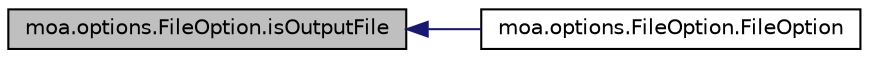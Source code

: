 digraph G
{
  edge [fontname="Helvetica",fontsize="10",labelfontname="Helvetica",labelfontsize="10"];
  node [fontname="Helvetica",fontsize="10",shape=record];
  rankdir=LR;
  Node1 [label="moa.options.FileOption.isOutputFile",height=0.2,width=0.4,color="black", fillcolor="grey75", style="filled" fontcolor="black"];
  Node1 -> Node2 [dir=back,color="midnightblue",fontsize="10",style="solid",fontname="Helvetica"];
  Node2 [label="moa.options.FileOption.FileOption",height=0.2,width=0.4,color="black", fillcolor="white", style="filled",URL="$classmoa_1_1options_1_1FileOption.html#a5cc14288a078c5b336d9be6b206e18b3"];
}
